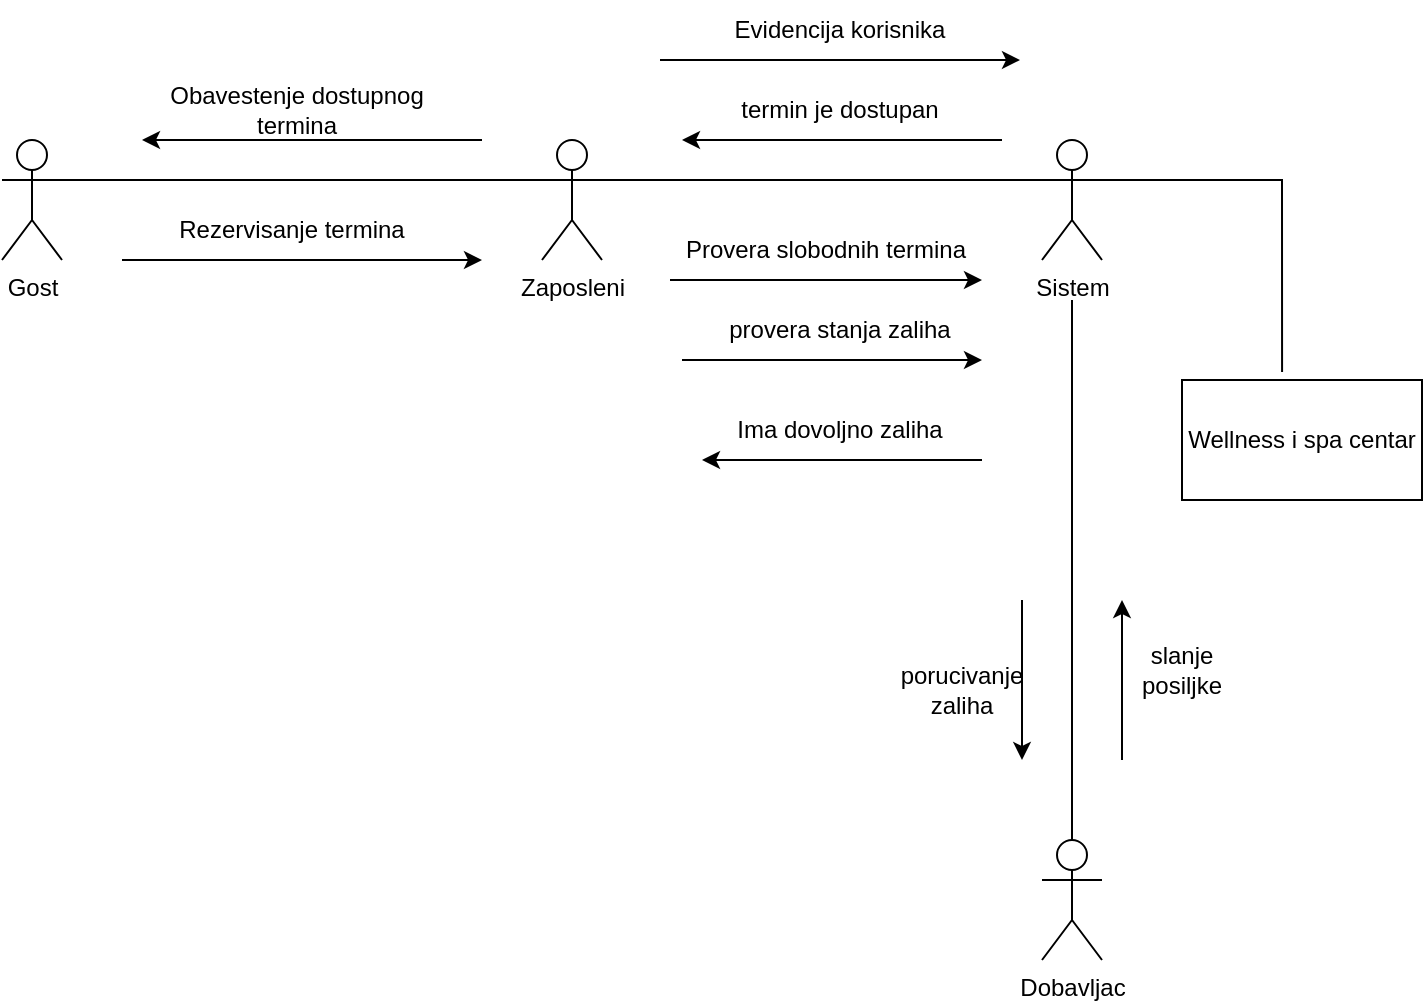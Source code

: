 <mxfile version="24.3.0" type="github">
  <diagram name="Page-1" id="Zi98oz3XT3q1Uxha75UI">
    <mxGraphModel dx="739" dy="619" grid="1" gridSize="10" guides="1" tooltips="1" connect="1" arrows="1" fold="1" page="1" pageScale="1" pageWidth="827" pageHeight="1169" math="0" shadow="0">
      <root>
        <mxCell id="0" />
        <mxCell id="1" parent="0" />
        <mxCell id="2q1KjCGSsHh7-k3TRovq-1" value="Gost" style="shape=umlActor;verticalLabelPosition=bottom;verticalAlign=top;html=1;outlineConnect=0;" vertex="1" parent="1">
          <mxGeometry x="80" y="80" width="30" height="60" as="geometry" />
        </mxCell>
        <mxCell id="2q1KjCGSsHh7-k3TRovq-2" value="Zaposleni" style="shape=umlActor;verticalLabelPosition=bottom;verticalAlign=top;html=1;outlineConnect=0;" vertex="1" parent="1">
          <mxGeometry x="350" y="80" width="30" height="60" as="geometry" />
        </mxCell>
        <mxCell id="2q1KjCGSsHh7-k3TRovq-3" value="Sistem" style="shape=umlActor;verticalLabelPosition=bottom;verticalAlign=top;html=1;outlineConnect=0;" vertex="1" parent="1">
          <mxGeometry x="600" y="80" width="30" height="60" as="geometry" />
        </mxCell>
        <mxCell id="2q1KjCGSsHh7-k3TRovq-6" value="Dobavljac" style="shape=umlActor;verticalLabelPosition=bottom;verticalAlign=top;html=1;outlineConnect=0;" vertex="1" parent="1">
          <mxGeometry x="600" y="430" width="30" height="60" as="geometry" />
        </mxCell>
        <mxCell id="2q1KjCGSsHh7-k3TRovq-7" value="" style="endArrow=none;html=1;rounded=0;exitX=1;exitY=0.333;exitDx=0;exitDy=0;exitPerimeter=0;entryX=0;entryY=0.333;entryDx=0;entryDy=0;entryPerimeter=0;" edge="1" parent="1" source="2q1KjCGSsHh7-k3TRovq-1" target="2q1KjCGSsHh7-k3TRovq-2">
          <mxGeometry width="50" height="50" relative="1" as="geometry">
            <mxPoint x="110" y="110" as="sourcePoint" />
            <mxPoint x="160" y="60" as="targetPoint" />
          </mxGeometry>
        </mxCell>
        <mxCell id="2q1KjCGSsHh7-k3TRovq-8" value="" style="endArrow=none;html=1;rounded=0;entryX=0;entryY=0.333;entryDx=0;entryDy=0;entryPerimeter=0;" edge="1" parent="1" target="2q1KjCGSsHh7-k3TRovq-3">
          <mxGeometry width="50" height="50" relative="1" as="geometry">
            <mxPoint x="380" y="100" as="sourcePoint" />
            <mxPoint x="430" y="50" as="targetPoint" />
          </mxGeometry>
        </mxCell>
        <mxCell id="2q1KjCGSsHh7-k3TRovq-15" value="" style="endArrow=classic;html=1;rounded=0;" edge="1" parent="1">
          <mxGeometry width="50" height="50" relative="1" as="geometry">
            <mxPoint x="140" y="140" as="sourcePoint" />
            <mxPoint x="320" y="140" as="targetPoint" />
          </mxGeometry>
        </mxCell>
        <mxCell id="2q1KjCGSsHh7-k3TRovq-16" value="Rezervisanje termina" style="text;html=1;align=center;verticalAlign=middle;whiteSpace=wrap;rounded=0;" vertex="1" parent="1">
          <mxGeometry x="140" y="110" width="170" height="30" as="geometry" />
        </mxCell>
        <mxCell id="2q1KjCGSsHh7-k3TRovq-20" value="" style="endArrow=classic;html=1;rounded=0;" edge="1" parent="1">
          <mxGeometry width="50" height="50" relative="1" as="geometry">
            <mxPoint x="580" y="80" as="sourcePoint" />
            <mxPoint x="420" y="80" as="targetPoint" />
          </mxGeometry>
        </mxCell>
        <mxCell id="2q1KjCGSsHh7-k3TRovq-21" value="" style="endArrow=classic;html=1;rounded=0;entryX=1;entryY=1;entryDx=0;entryDy=0;" edge="1" parent="1" target="2q1KjCGSsHh7-k3TRovq-22">
          <mxGeometry width="50" height="50" relative="1" as="geometry">
            <mxPoint x="414" y="150" as="sourcePoint" />
            <mxPoint x="580" y="150" as="targetPoint" />
          </mxGeometry>
        </mxCell>
        <mxCell id="2q1KjCGSsHh7-k3TRovq-22" value="Provera slobodnih termina" style="text;html=1;align=center;verticalAlign=middle;whiteSpace=wrap;rounded=0;" vertex="1" parent="1">
          <mxGeometry x="414" y="120" width="156" height="30" as="geometry" />
        </mxCell>
        <mxCell id="2q1KjCGSsHh7-k3TRovq-23" value="termin je dostupan" style="text;html=1;align=center;verticalAlign=middle;whiteSpace=wrap;rounded=0;" vertex="1" parent="1">
          <mxGeometry x="424" y="50" width="150" height="30" as="geometry" />
        </mxCell>
        <mxCell id="2q1KjCGSsHh7-k3TRovq-24" value="" style="endArrow=classic;html=1;rounded=0;" edge="1" parent="1">
          <mxGeometry width="50" height="50" relative="1" as="geometry">
            <mxPoint x="320" y="80" as="sourcePoint" />
            <mxPoint x="150" y="80" as="targetPoint" />
          </mxGeometry>
        </mxCell>
        <mxCell id="2q1KjCGSsHh7-k3TRovq-25" value="Obavestenje dostupnog termina" style="text;html=1;align=center;verticalAlign=middle;whiteSpace=wrap;rounded=0;" vertex="1" parent="1">
          <mxGeometry x="145" y="50" width="165" height="30" as="geometry" />
        </mxCell>
        <mxCell id="2q1KjCGSsHh7-k3TRovq-26" value="" style="endArrow=classic;html=1;rounded=0;" edge="1" parent="1">
          <mxGeometry width="50" height="50" relative="1" as="geometry">
            <mxPoint x="409" y="40" as="sourcePoint" />
            <mxPoint x="589" y="40" as="targetPoint" />
          </mxGeometry>
        </mxCell>
        <mxCell id="2q1KjCGSsHh7-k3TRovq-27" value="Evidencija korisnika" style="text;html=1;align=center;verticalAlign=middle;whiteSpace=wrap;rounded=0;" vertex="1" parent="1">
          <mxGeometry x="439" y="10" width="120" height="30" as="geometry" />
        </mxCell>
        <mxCell id="2q1KjCGSsHh7-k3TRovq-30" value="" style="endArrow=classic;html=1;rounded=0;" edge="1" parent="1">
          <mxGeometry width="50" height="50" relative="1" as="geometry">
            <mxPoint x="420" y="190" as="sourcePoint" />
            <mxPoint x="570" y="190" as="targetPoint" />
          </mxGeometry>
        </mxCell>
        <mxCell id="2q1KjCGSsHh7-k3TRovq-29" value="provera stanja zaliha" style="text;html=1;align=center;verticalAlign=middle;whiteSpace=wrap;rounded=0;" vertex="1" parent="1">
          <mxGeometry x="439" y="160" width="120" height="30" as="geometry" />
        </mxCell>
        <mxCell id="2q1KjCGSsHh7-k3TRovq-33" value="" style="endArrow=none;html=1;rounded=0;exitX=0.5;exitY=0;exitDx=0;exitDy=0;exitPerimeter=0;" edge="1" parent="1" source="2q1KjCGSsHh7-k3TRovq-6">
          <mxGeometry width="50" height="50" relative="1" as="geometry">
            <mxPoint x="570" y="210" as="sourcePoint" />
            <mxPoint x="615" y="160" as="targetPoint" />
          </mxGeometry>
        </mxCell>
        <mxCell id="2q1KjCGSsHh7-k3TRovq-34" value="" style="endArrow=classic;html=1;rounded=0;" edge="1" parent="1">
          <mxGeometry width="50" height="50" relative="1" as="geometry">
            <mxPoint x="590" y="310" as="sourcePoint" />
            <mxPoint x="590" y="390" as="targetPoint" />
          </mxGeometry>
        </mxCell>
        <mxCell id="2q1KjCGSsHh7-k3TRovq-35" value="porucivanje zaliha" style="text;html=1;align=center;verticalAlign=middle;whiteSpace=wrap;rounded=0;" vertex="1" parent="1">
          <mxGeometry x="530" y="320" width="60" height="70" as="geometry" />
        </mxCell>
        <mxCell id="2q1KjCGSsHh7-k3TRovq-36" value="" style="endArrow=classic;html=1;rounded=0;" edge="1" parent="1">
          <mxGeometry width="50" height="50" relative="1" as="geometry">
            <mxPoint x="640" y="390" as="sourcePoint" />
            <mxPoint x="640" y="310" as="targetPoint" />
          </mxGeometry>
        </mxCell>
        <mxCell id="2q1KjCGSsHh7-k3TRovq-37" value="slanje posiljke" style="text;html=1;align=center;verticalAlign=middle;whiteSpace=wrap;rounded=0;" vertex="1" parent="1">
          <mxGeometry x="640" y="330" width="60" height="30" as="geometry" />
        </mxCell>
        <mxCell id="2q1KjCGSsHh7-k3TRovq-38" value="" style="endArrow=classic;html=1;rounded=0;" edge="1" parent="1">
          <mxGeometry width="50" height="50" relative="1" as="geometry">
            <mxPoint x="570" y="240" as="sourcePoint" />
            <mxPoint x="430" y="240" as="targetPoint" />
          </mxGeometry>
        </mxCell>
        <mxCell id="2q1KjCGSsHh7-k3TRovq-39" value="Ima dovoljno zaliha" style="text;html=1;align=center;verticalAlign=middle;whiteSpace=wrap;rounded=0;" vertex="1" parent="1">
          <mxGeometry x="434" y="210" width="130" height="30" as="geometry" />
        </mxCell>
        <mxCell id="2q1KjCGSsHh7-k3TRovq-40" value="Wellness i spa centar" style="rounded=0;whiteSpace=wrap;html=1;" vertex="1" parent="1">
          <mxGeometry x="670" y="200" width="120" height="60" as="geometry" />
        </mxCell>
        <mxCell id="2q1KjCGSsHh7-k3TRovq-43" value="" style="endArrow=none;html=1;rounded=0;entryX=1;entryY=0.333;entryDx=0;entryDy=0;entryPerimeter=0;exitX=0.417;exitY=-0.067;exitDx=0;exitDy=0;exitPerimeter=0;" edge="1" parent="1" source="2q1KjCGSsHh7-k3TRovq-40" target="2q1KjCGSsHh7-k3TRovq-3">
          <mxGeometry width="50" height="50" relative="1" as="geometry">
            <mxPoint x="670" y="210" as="sourcePoint" />
            <mxPoint x="720" y="160" as="targetPoint" />
            <Array as="points">
              <mxPoint x="720" y="100" />
            </Array>
          </mxGeometry>
        </mxCell>
      </root>
    </mxGraphModel>
  </diagram>
</mxfile>
